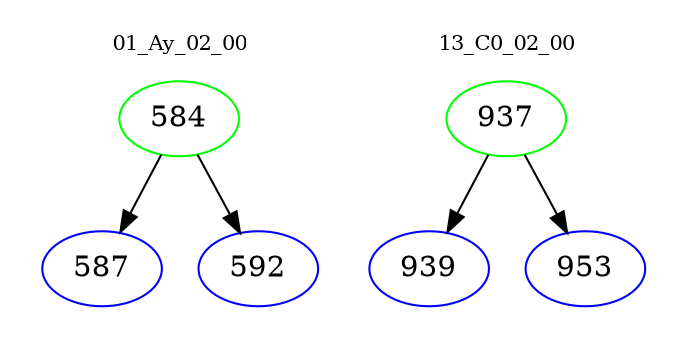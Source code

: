 digraph{
subgraph cluster_0 {
color = white
label = "01_Ay_02_00";
fontsize=10;
T0_584 [label="584", color="green"]
T0_584 -> T0_587 [color="black"]
T0_587 [label="587", color="blue"]
T0_584 -> T0_592 [color="black"]
T0_592 [label="592", color="blue"]
}
subgraph cluster_1 {
color = white
label = "13_C0_02_00";
fontsize=10;
T1_937 [label="937", color="green"]
T1_937 -> T1_939 [color="black"]
T1_939 [label="939", color="blue"]
T1_937 -> T1_953 [color="black"]
T1_953 [label="953", color="blue"]
}
}
